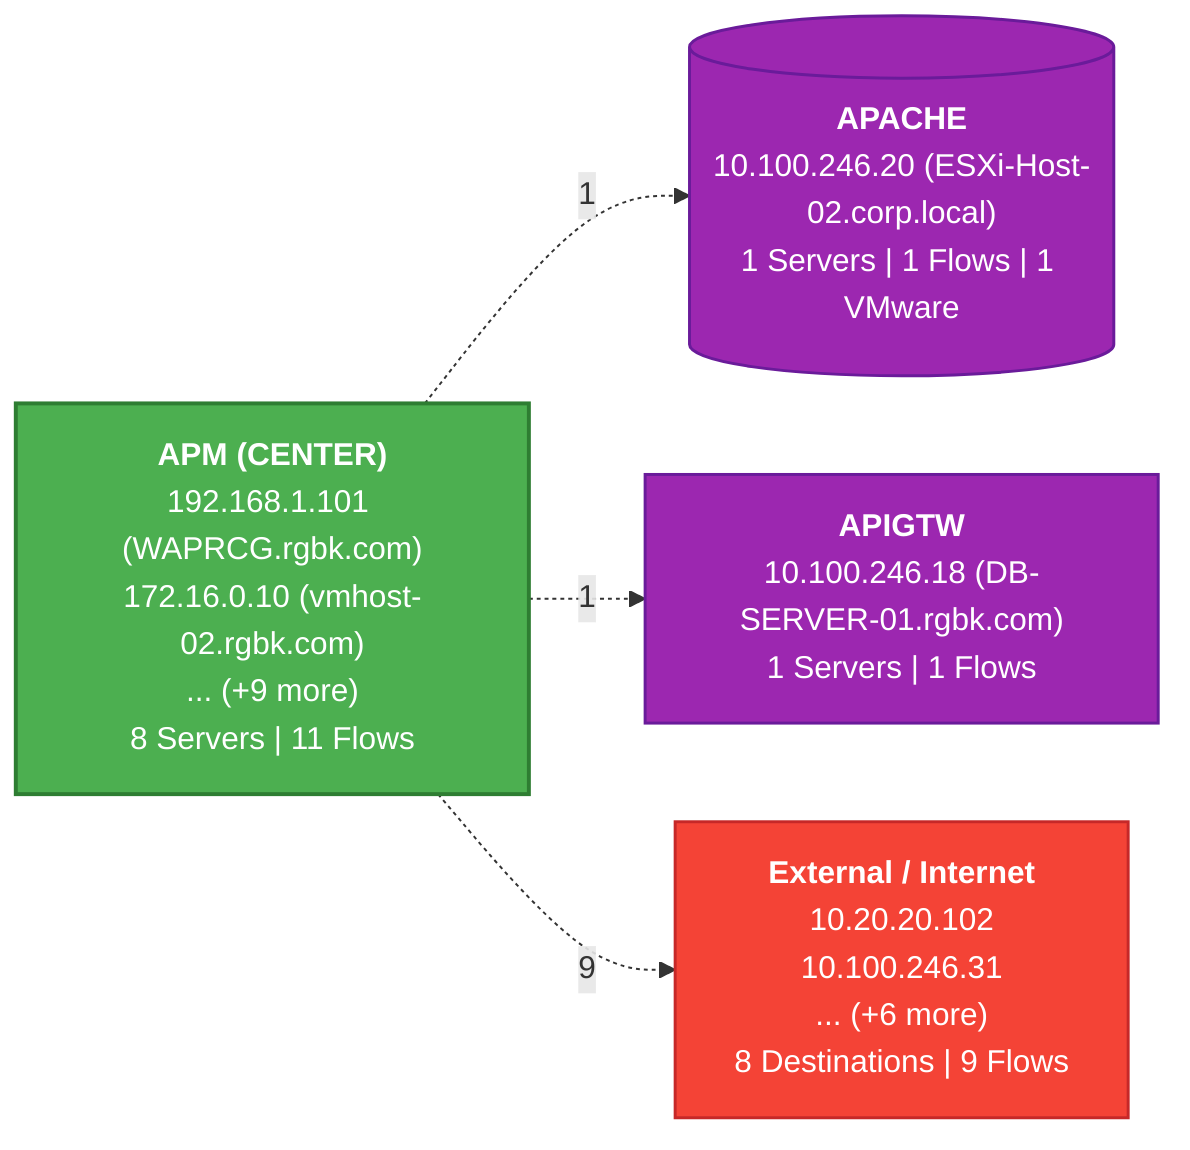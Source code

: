graph LR
    %% FULL FLOW: Source Apps → APM → Destination Apps


    CENTER["<b>APM (CENTER)</b><br/>192.168.1.101 (WAPRCG.rgbk.com)<br/>172.16.0.10 (vmhost-02.rgbk.com)<br/>... (+9 more)<br/>8 Servers | 11 Flows"]:::centerapp

    DEST_APP_0[("<b>APACHE</b><br/>10.100.246.20 (ESXi-Host-02.corp.local)<br/>1 Servers | 1 Flows | 1 VMware")]:::downstream
    CENTER .->|1| DEST_APP_0
    DEST_APP_1["<b>APIGTW</b><br/>10.100.246.18 (DB-SERVER-01.rgbk.com)<br/>1 Servers | 1 Flows"]:::downstream
    CENTER .->|1| DEST_APP_1
    EXTERNAL["<b>External / Internet</b><br/>10.20.20.102<br/>10.100.246.31<br/>... (+6 more)<br/>8 Destinations | 9 Flows"]:::external
    CENTER .->|9| EXTERNAL

    %% Styles
    classDef centerapp fill:#4CAF50,stroke:#2E7D32,stroke-width:2px,color:#fff
    classDef upstream fill:#2196F3,stroke:#1565C0,stroke-width:1.5px,color:#fff
    classDef downstream fill:#9C27B0,stroke:#6A1B9A,stroke-width:1.5px,color:#fff
    classDef external fill:#F44336,stroke:#C62828,stroke-width:1.5px,color:#fff
